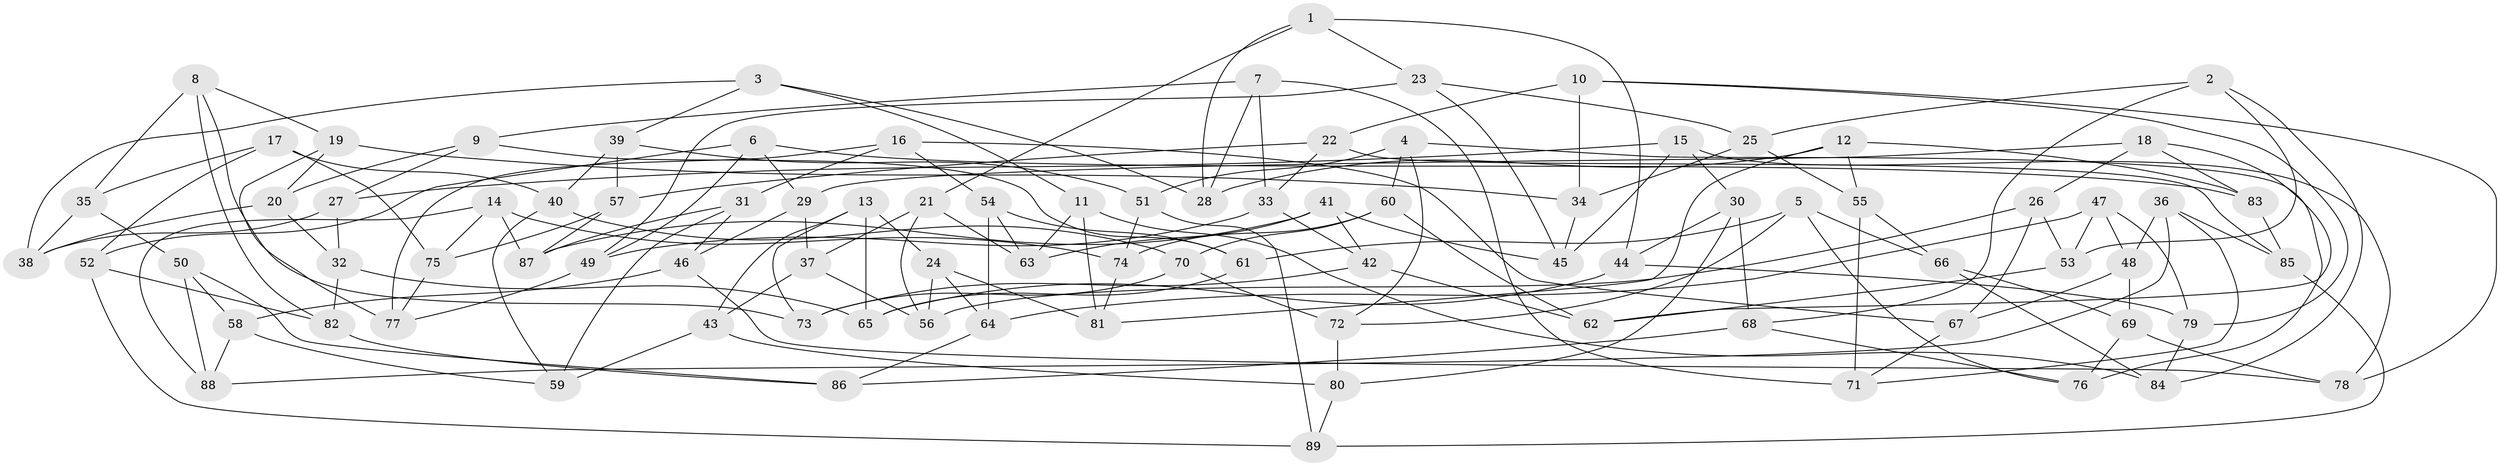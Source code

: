 // coarse degree distribution, {6: 0.5818181818181818, 4: 0.38181818181818183, 5: 0.03636363636363636}
// Generated by graph-tools (version 1.1) at 2025/52/02/27/25 19:52:28]
// undirected, 89 vertices, 178 edges
graph export_dot {
graph [start="1"]
  node [color=gray90,style=filled];
  1;
  2;
  3;
  4;
  5;
  6;
  7;
  8;
  9;
  10;
  11;
  12;
  13;
  14;
  15;
  16;
  17;
  18;
  19;
  20;
  21;
  22;
  23;
  24;
  25;
  26;
  27;
  28;
  29;
  30;
  31;
  32;
  33;
  34;
  35;
  36;
  37;
  38;
  39;
  40;
  41;
  42;
  43;
  44;
  45;
  46;
  47;
  48;
  49;
  50;
  51;
  52;
  53;
  54;
  55;
  56;
  57;
  58;
  59;
  60;
  61;
  62;
  63;
  64;
  65;
  66;
  67;
  68;
  69;
  70;
  71;
  72;
  73;
  74;
  75;
  76;
  77;
  78;
  79;
  80;
  81;
  82;
  83;
  84;
  85;
  86;
  87;
  88;
  89;
  1 -- 28;
  1 -- 23;
  1 -- 21;
  1 -- 44;
  2 -- 25;
  2 -- 53;
  2 -- 84;
  2 -- 68;
  3 -- 39;
  3 -- 38;
  3 -- 11;
  3 -- 28;
  4 -- 76;
  4 -- 60;
  4 -- 51;
  4 -- 72;
  5 -- 61;
  5 -- 66;
  5 -- 76;
  5 -- 72;
  6 -- 49;
  6 -- 52;
  6 -- 29;
  6 -- 83;
  7 -- 33;
  7 -- 71;
  7 -- 28;
  7 -- 9;
  8 -- 35;
  8 -- 19;
  8 -- 73;
  8 -- 82;
  9 -- 27;
  9 -- 20;
  9 -- 61;
  10 -- 22;
  10 -- 34;
  10 -- 79;
  10 -- 78;
  11 -- 63;
  11 -- 84;
  11 -- 81;
  12 -- 55;
  12 -- 83;
  12 -- 28;
  12 -- 81;
  13 -- 43;
  13 -- 73;
  13 -- 65;
  13 -- 24;
  14 -- 75;
  14 -- 88;
  14 -- 87;
  14 -- 74;
  15 -- 30;
  15 -- 45;
  15 -- 78;
  15 -- 27;
  16 -- 67;
  16 -- 77;
  16 -- 31;
  16 -- 54;
  17 -- 35;
  17 -- 52;
  17 -- 40;
  17 -- 75;
  18 -- 83;
  18 -- 26;
  18 -- 29;
  18 -- 62;
  19 -- 34;
  19 -- 77;
  19 -- 20;
  20 -- 38;
  20 -- 32;
  21 -- 37;
  21 -- 63;
  21 -- 56;
  22 -- 85;
  22 -- 57;
  22 -- 33;
  23 -- 25;
  23 -- 49;
  23 -- 45;
  24 -- 56;
  24 -- 64;
  24 -- 81;
  25 -- 34;
  25 -- 55;
  26 -- 56;
  26 -- 53;
  26 -- 67;
  27 -- 38;
  27 -- 32;
  29 -- 46;
  29 -- 37;
  30 -- 68;
  30 -- 44;
  30 -- 80;
  31 -- 59;
  31 -- 46;
  31 -- 87;
  32 -- 65;
  32 -- 82;
  33 -- 42;
  33 -- 49;
  34 -- 45;
  35 -- 38;
  35 -- 50;
  36 -- 71;
  36 -- 88;
  36 -- 48;
  36 -- 85;
  37 -- 56;
  37 -- 43;
  39 -- 51;
  39 -- 40;
  39 -- 57;
  40 -- 59;
  40 -- 70;
  41 -- 63;
  41 -- 42;
  41 -- 87;
  41 -- 45;
  42 -- 73;
  42 -- 62;
  43 -- 80;
  43 -- 59;
  44 -- 79;
  44 -- 65;
  46 -- 58;
  46 -- 78;
  47 -- 53;
  47 -- 48;
  47 -- 64;
  47 -- 79;
  48 -- 69;
  48 -- 67;
  49 -- 77;
  50 -- 86;
  50 -- 58;
  50 -- 88;
  51 -- 74;
  51 -- 89;
  52 -- 89;
  52 -- 82;
  53 -- 62;
  54 -- 63;
  54 -- 64;
  54 -- 61;
  55 -- 66;
  55 -- 71;
  57 -- 75;
  57 -- 87;
  58 -- 59;
  58 -- 88;
  60 -- 74;
  60 -- 62;
  60 -- 70;
  61 -- 65;
  64 -- 86;
  66 -- 69;
  66 -- 84;
  67 -- 71;
  68 -- 76;
  68 -- 86;
  69 -- 76;
  69 -- 78;
  70 -- 72;
  70 -- 73;
  72 -- 80;
  74 -- 81;
  75 -- 77;
  79 -- 84;
  80 -- 89;
  82 -- 86;
  83 -- 85;
  85 -- 89;
}
